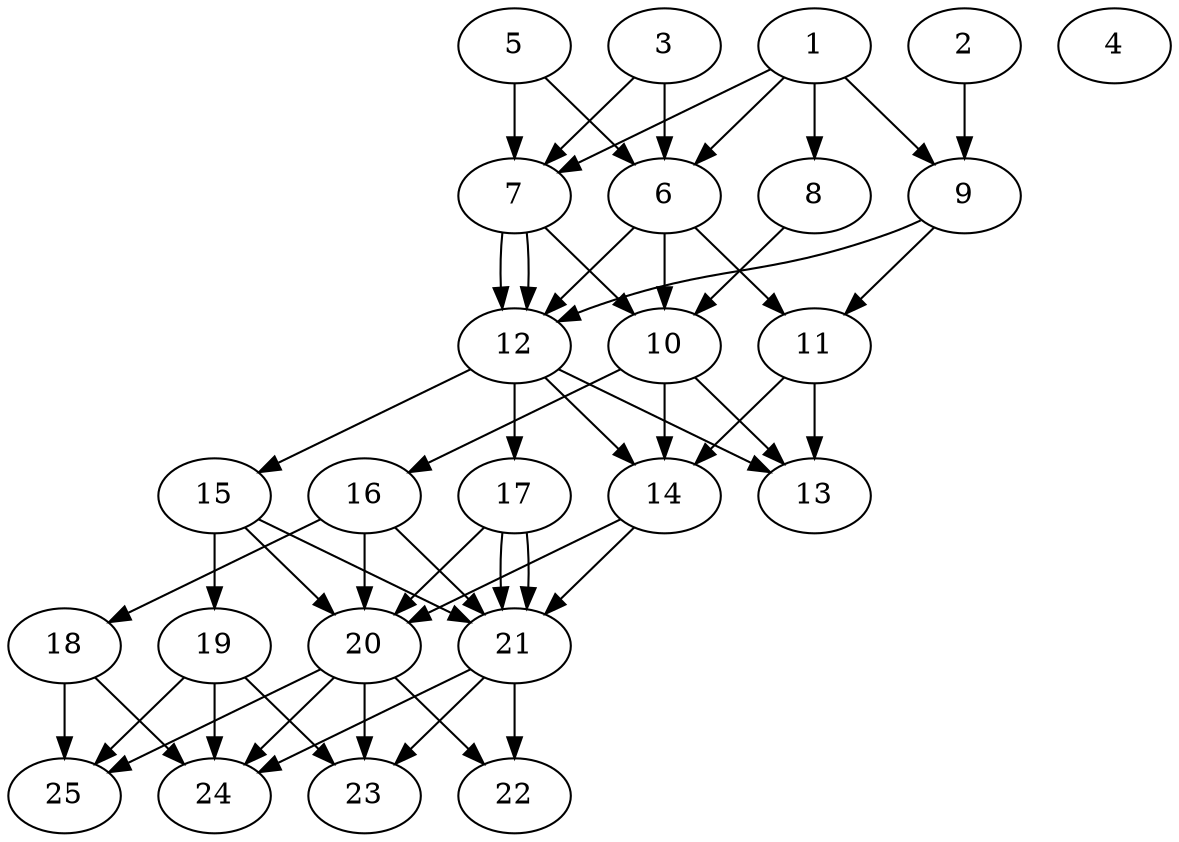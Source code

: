// DAG automatically generated by daggen at Thu Oct  3 14:00:39 2019
// ./daggen --dot -n 25 --ccr 0.5 --fat 0.5 --regular 0.5 --density 0.9 --mindata 5242880 --maxdata 52428800 
digraph G {
  1 [size="91453440", alpha="0.03", expect_size="45726720"] 
  1 -> 6 [size ="45726720"]
  1 -> 7 [size ="45726720"]
  1 -> 8 [size ="45726720"]
  1 -> 9 [size ="45726720"]
  2 [size="54228992", alpha="0.13", expect_size="27114496"] 
  2 -> 9 [size ="27114496"]
  3 [size="59817984", alpha="0.16", expect_size="29908992"] 
  3 -> 6 [size ="29908992"]
  3 -> 7 [size ="29908992"]
  4 [size="25974784", alpha="0.18", expect_size="12987392"] 
  5 [size="64038912", alpha="0.06", expect_size="32019456"] 
  5 -> 6 [size ="32019456"]
  5 -> 7 [size ="32019456"]
  6 [size="46047232", alpha="0.02", expect_size="23023616"] 
  6 -> 10 [size ="23023616"]
  6 -> 11 [size ="23023616"]
  6 -> 12 [size ="23023616"]
  7 [size="20008960", alpha="0.06", expect_size="10004480"] 
  7 -> 10 [size ="10004480"]
  7 -> 12 [size ="10004480"]
  7 -> 12 [size ="10004480"]
  8 [size="14489600", alpha="0.04", expect_size="7244800"] 
  8 -> 10 [size ="7244800"]
  9 [size="95580160", alpha="0.17", expect_size="47790080"] 
  9 -> 11 [size ="47790080"]
  9 -> 12 [size ="47790080"]
  10 [size="29929472", alpha="0.09", expect_size="14964736"] 
  10 -> 13 [size ="14964736"]
  10 -> 14 [size ="14964736"]
  10 -> 16 [size ="14964736"]
  11 [size="97499136", alpha="0.14", expect_size="48749568"] 
  11 -> 13 [size ="48749568"]
  11 -> 14 [size ="48749568"]
  12 [size="18219008", alpha="0.16", expect_size="9109504"] 
  12 -> 13 [size ="9109504"]
  12 -> 14 [size ="9109504"]
  12 -> 15 [size ="9109504"]
  12 -> 17 [size ="9109504"]
  13 [size="79247360", alpha="0.14", expect_size="39623680"] 
  14 [size="59975680", alpha="0.14", expect_size="29987840"] 
  14 -> 20 [size ="29987840"]
  14 -> 21 [size ="29987840"]
  15 [size="51091456", alpha="0.03", expect_size="25545728"] 
  15 -> 19 [size ="25545728"]
  15 -> 20 [size ="25545728"]
  15 -> 21 [size ="25545728"]
  16 [size="81584128", alpha="0.05", expect_size="40792064"] 
  16 -> 18 [size ="40792064"]
  16 -> 20 [size ="40792064"]
  16 -> 21 [size ="40792064"]
  17 [size="92231680", alpha="0.12", expect_size="46115840"] 
  17 -> 20 [size ="46115840"]
  17 -> 21 [size ="46115840"]
  17 -> 21 [size ="46115840"]
  18 [size="25055232", alpha="0.19", expect_size="12527616"] 
  18 -> 24 [size ="12527616"]
  18 -> 25 [size ="12527616"]
  19 [size="45363200", alpha="0.01", expect_size="22681600"] 
  19 -> 23 [size ="22681600"]
  19 -> 24 [size ="22681600"]
  19 -> 25 [size ="22681600"]
  20 [size="29526016", alpha="0.20", expect_size="14763008"] 
  20 -> 22 [size ="14763008"]
  20 -> 23 [size ="14763008"]
  20 -> 24 [size ="14763008"]
  20 -> 25 [size ="14763008"]
  21 [size="73009152", alpha="0.15", expect_size="36504576"] 
  21 -> 22 [size ="36504576"]
  21 -> 23 [size ="36504576"]
  21 -> 24 [size ="36504576"]
  22 [size="42784768", alpha="0.00", expect_size="21392384"] 
  23 [size="25321472", alpha="0.15", expect_size="12660736"] 
  24 [size="89280512", alpha="0.14", expect_size="44640256"] 
  25 [size="62953472", alpha="0.04", expect_size="31476736"] 
}

